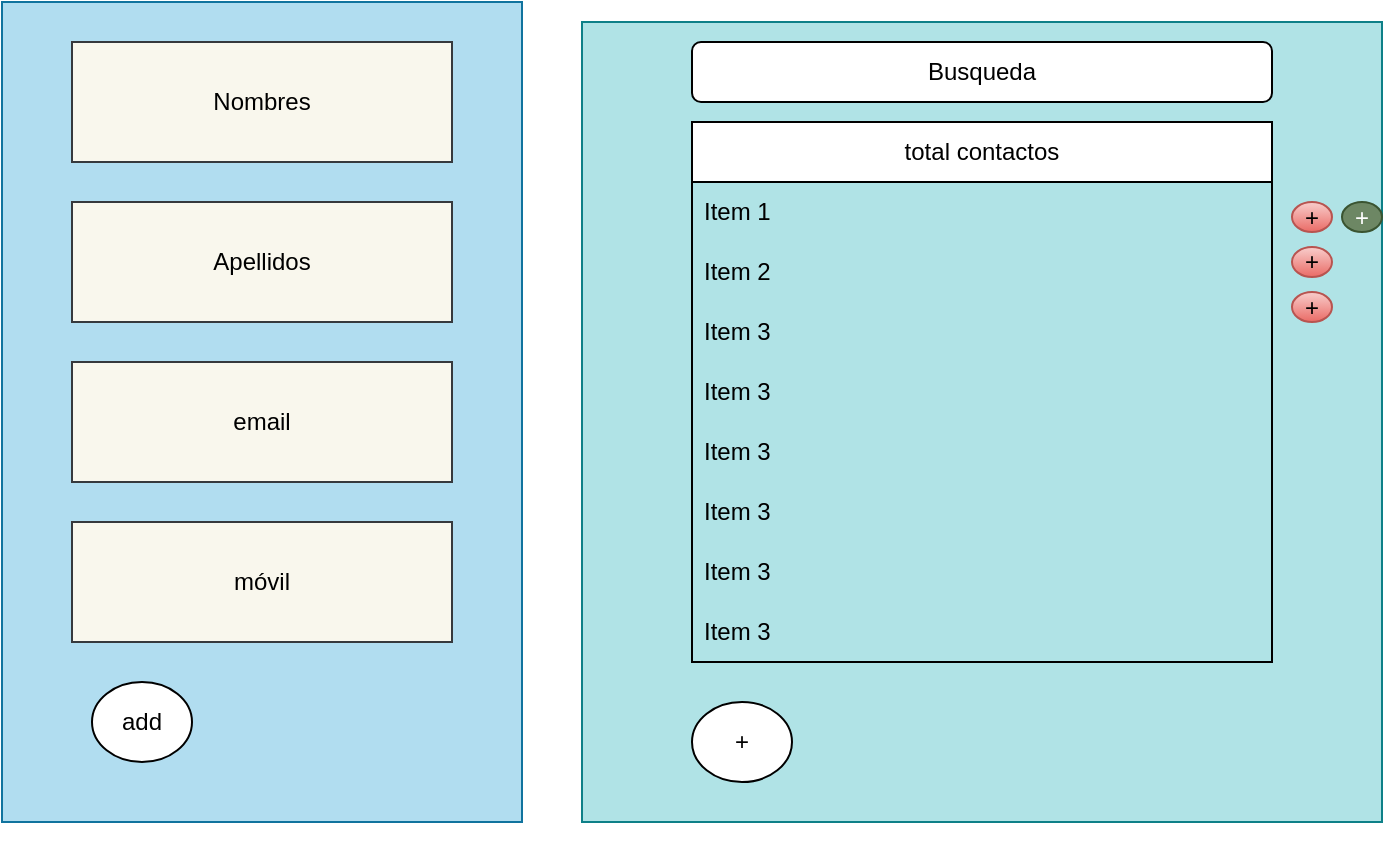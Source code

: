 <mxfile version="28.2.5">
  <diagram name="Página-1" id="Ajft46kBnBdpl2RoagXy">
    <mxGraphModel dx="1426" dy="777" grid="1" gridSize="10" guides="1" tooltips="1" connect="1" arrows="1" fold="1" page="1" pageScale="1" pageWidth="827" pageHeight="1169" math="0" shadow="0">
      <root>
        <mxCell id="0" />
        <mxCell id="1" parent="0" />
        <mxCell id="fgHbZaubmFFjgYlhQ18O-7" value="" style="rounded=0;whiteSpace=wrap;html=1;fillColor=#b1ddf0;strokeColor=#10739e;" vertex="1" parent="1">
          <mxGeometry x="55" y="50" width="260" height="410" as="geometry" />
        </mxCell>
        <mxCell id="fgHbZaubmFFjgYlhQ18O-2" value="Nombres" style="rounded=0;whiteSpace=wrap;html=1;fillColor=#f9f7ed;strokeColor=#36393d;" vertex="1" parent="1">
          <mxGeometry x="90" y="70" width="190" height="60" as="geometry" />
        </mxCell>
        <mxCell id="fgHbZaubmFFjgYlhQ18O-3" value="Apellidos" style="rounded=0;whiteSpace=wrap;html=1;fillColor=#f9f7ed;strokeColor=#36393d;" vertex="1" parent="1">
          <mxGeometry x="90" y="150" width="190" height="60" as="geometry" />
        </mxCell>
        <mxCell id="fgHbZaubmFFjgYlhQ18O-4" value="email" style="rounded=0;whiteSpace=wrap;html=1;fillColor=#f9f7ed;strokeColor=#36393d;" vertex="1" parent="1">
          <mxGeometry x="90" y="230" width="190" height="60" as="geometry" />
        </mxCell>
        <mxCell id="fgHbZaubmFFjgYlhQ18O-5" value="móvil" style="rounded=0;whiteSpace=wrap;html=1;fillColor=#f9f7ed;strokeColor=#36393d;" vertex="1" parent="1">
          <mxGeometry x="90" y="310" width="190" height="60" as="geometry" />
        </mxCell>
        <mxCell id="fgHbZaubmFFjgYlhQ18O-8" style="edgeStyle=orthogonalEdgeStyle;rounded=0;orthogonalLoop=1;jettySize=auto;html=1;exitX=0.5;exitY=1;exitDx=0;exitDy=0;" edge="1" parent="1" source="fgHbZaubmFFjgYlhQ18O-7" target="fgHbZaubmFFjgYlhQ18O-7">
          <mxGeometry relative="1" as="geometry" />
        </mxCell>
        <mxCell id="fgHbZaubmFFjgYlhQ18O-9" value="" style="whiteSpace=wrap;html=1;aspect=fixed;fillColor=#b0e3e6;strokeColor=#0e8088;" vertex="1" parent="1">
          <mxGeometry x="345" y="60" width="400" height="400" as="geometry" />
        </mxCell>
        <mxCell id="fgHbZaubmFFjgYlhQ18O-11" value="Busqueda" style="rounded=1;whiteSpace=wrap;html=1;" vertex="1" parent="1">
          <mxGeometry x="400" y="70" width="290" height="30" as="geometry" />
        </mxCell>
        <mxCell id="fgHbZaubmFFjgYlhQ18O-12" value="total contactos" style="swimlane;fontStyle=0;childLayout=stackLayout;horizontal=1;startSize=30;horizontalStack=0;resizeParent=1;resizeParentMax=0;resizeLast=0;collapsible=1;marginBottom=0;whiteSpace=wrap;html=1;" vertex="1" parent="1">
          <mxGeometry x="400" y="110" width="290" height="270" as="geometry" />
        </mxCell>
        <mxCell id="fgHbZaubmFFjgYlhQ18O-13" value="Item 1" style="text;strokeColor=none;fillColor=none;align=left;verticalAlign=middle;spacingLeft=4;spacingRight=4;overflow=hidden;points=[[0,0.5],[1,0.5]];portConstraint=eastwest;rotatable=0;whiteSpace=wrap;html=1;" vertex="1" parent="fgHbZaubmFFjgYlhQ18O-12">
          <mxGeometry y="30" width="290" height="30" as="geometry" />
        </mxCell>
        <mxCell id="fgHbZaubmFFjgYlhQ18O-14" value="Item 2" style="text;strokeColor=none;fillColor=none;align=left;verticalAlign=middle;spacingLeft=4;spacingRight=4;overflow=hidden;points=[[0,0.5],[1,0.5]];portConstraint=eastwest;rotatable=0;whiteSpace=wrap;html=1;" vertex="1" parent="fgHbZaubmFFjgYlhQ18O-12">
          <mxGeometry y="60" width="290" height="30" as="geometry" />
        </mxCell>
        <mxCell id="fgHbZaubmFFjgYlhQ18O-15" value="Item 3" style="text;strokeColor=none;fillColor=none;align=left;verticalAlign=middle;spacingLeft=4;spacingRight=4;overflow=hidden;points=[[0,0.5],[1,0.5]];portConstraint=eastwest;rotatable=0;whiteSpace=wrap;html=1;" vertex="1" parent="fgHbZaubmFFjgYlhQ18O-12">
          <mxGeometry y="90" width="290" height="30" as="geometry" />
        </mxCell>
        <mxCell id="fgHbZaubmFFjgYlhQ18O-16" value="Item 3" style="text;strokeColor=none;fillColor=none;align=left;verticalAlign=middle;spacingLeft=4;spacingRight=4;overflow=hidden;points=[[0,0.5],[1,0.5]];portConstraint=eastwest;rotatable=0;whiteSpace=wrap;html=1;" vertex="1" parent="fgHbZaubmFFjgYlhQ18O-12">
          <mxGeometry y="120" width="290" height="30" as="geometry" />
        </mxCell>
        <mxCell id="fgHbZaubmFFjgYlhQ18O-17" value="Item 3" style="text;strokeColor=none;fillColor=none;align=left;verticalAlign=middle;spacingLeft=4;spacingRight=4;overflow=hidden;points=[[0,0.5],[1,0.5]];portConstraint=eastwest;rotatable=0;whiteSpace=wrap;html=1;" vertex="1" parent="fgHbZaubmFFjgYlhQ18O-12">
          <mxGeometry y="150" width="290" height="30" as="geometry" />
        </mxCell>
        <mxCell id="fgHbZaubmFFjgYlhQ18O-18" value="Item 3" style="text;strokeColor=none;fillColor=none;align=left;verticalAlign=middle;spacingLeft=4;spacingRight=4;overflow=hidden;points=[[0,0.5],[1,0.5]];portConstraint=eastwest;rotatable=0;whiteSpace=wrap;html=1;" vertex="1" parent="fgHbZaubmFFjgYlhQ18O-12">
          <mxGeometry y="180" width="290" height="30" as="geometry" />
        </mxCell>
        <mxCell id="fgHbZaubmFFjgYlhQ18O-19" value="Item 3" style="text;strokeColor=none;fillColor=none;align=left;verticalAlign=middle;spacingLeft=4;spacingRight=4;overflow=hidden;points=[[0,0.5],[1,0.5]];portConstraint=eastwest;rotatable=0;whiteSpace=wrap;html=1;" vertex="1" parent="fgHbZaubmFFjgYlhQ18O-12">
          <mxGeometry y="210" width="290" height="30" as="geometry" />
        </mxCell>
        <mxCell id="fgHbZaubmFFjgYlhQ18O-20" value="Item 3" style="text;strokeColor=none;fillColor=none;align=left;verticalAlign=middle;spacingLeft=4;spacingRight=4;overflow=hidden;points=[[0,0.5],[1,0.5]];portConstraint=eastwest;rotatable=0;whiteSpace=wrap;html=1;" vertex="1" parent="fgHbZaubmFFjgYlhQ18O-12">
          <mxGeometry y="240" width="290" height="30" as="geometry" />
        </mxCell>
        <mxCell id="fgHbZaubmFFjgYlhQ18O-21" value="+" style="ellipse;whiteSpace=wrap;html=1;" vertex="1" parent="1">
          <mxGeometry x="400" y="400" width="50" height="40" as="geometry" />
        </mxCell>
        <mxCell id="fgHbZaubmFFjgYlhQ18O-22" value="add" style="ellipse;whiteSpace=wrap;html=1;" vertex="1" parent="1">
          <mxGeometry x="100" y="390" width="50" height="40" as="geometry" />
        </mxCell>
        <mxCell id="fgHbZaubmFFjgYlhQ18O-23" value="+" style="ellipse;whiteSpace=wrap;html=1;fillColor=#f8cecc;gradientColor=#ea6b66;strokeColor=#b85450;" vertex="1" parent="1">
          <mxGeometry x="700" y="150" width="20" height="15" as="geometry" />
        </mxCell>
        <mxCell id="fgHbZaubmFFjgYlhQ18O-24" value="+" style="ellipse;whiteSpace=wrap;html=1;fillColor=#f8cecc;gradientColor=#ea6b66;strokeColor=#b85450;" vertex="1" parent="1">
          <mxGeometry x="700" y="172.5" width="20" height="15" as="geometry" />
        </mxCell>
        <mxCell id="fgHbZaubmFFjgYlhQ18O-26" value="+" style="ellipse;whiteSpace=wrap;html=1;fillColor=#f8cecc;gradientColor=#ea6b66;strokeColor=#b85450;" vertex="1" parent="1">
          <mxGeometry x="700" y="195" width="20" height="15" as="geometry" />
        </mxCell>
        <mxCell id="fgHbZaubmFFjgYlhQ18O-27" value="+" style="ellipse;whiteSpace=wrap;html=1;fillColor=#6d8764;fontColor=#ffffff;strokeColor=#3A5431;" vertex="1" parent="1">
          <mxGeometry x="725" y="150" width="20" height="15" as="geometry" />
        </mxCell>
      </root>
    </mxGraphModel>
  </diagram>
</mxfile>
